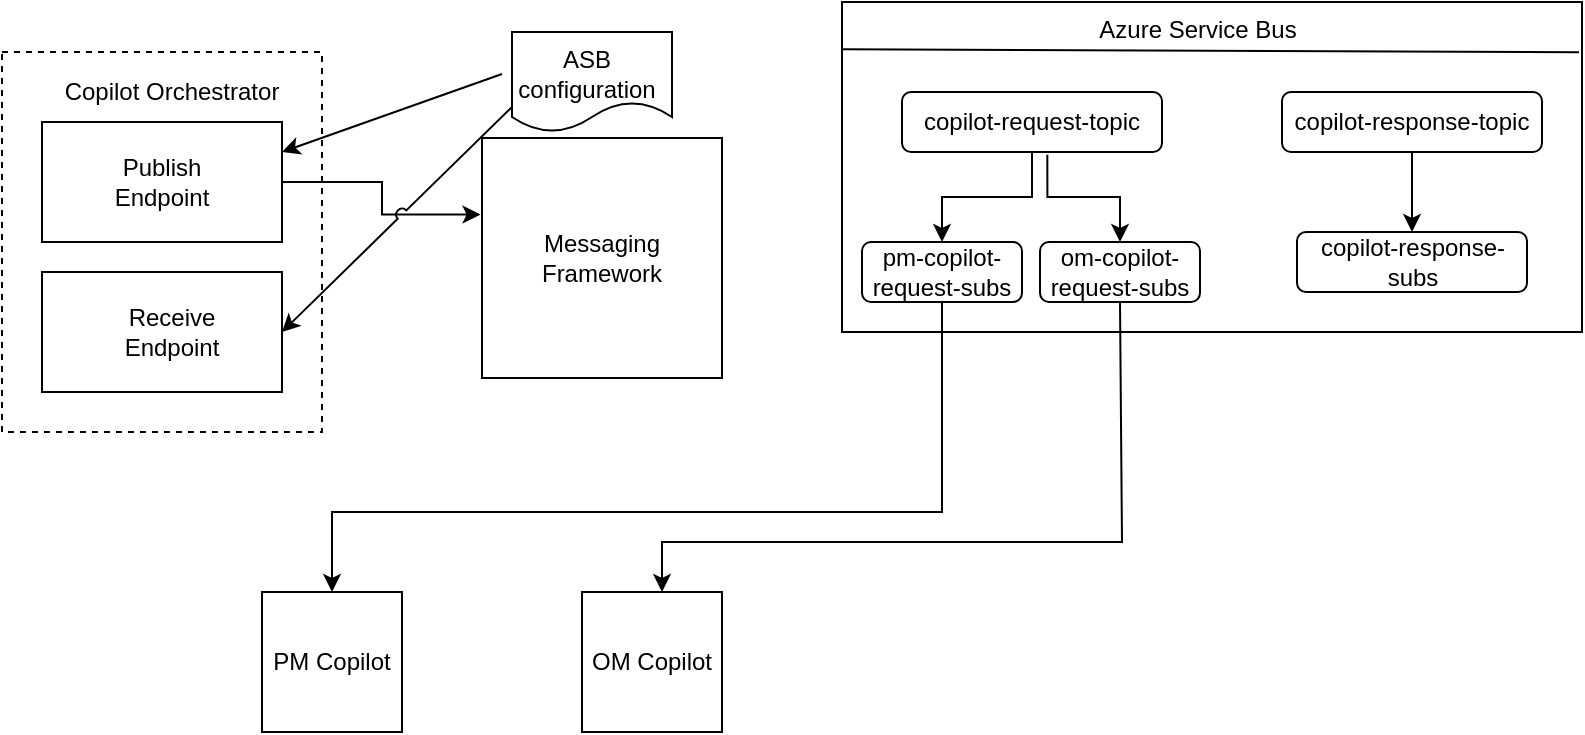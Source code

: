 <mxfile version="26.1.0">
  <diagram name="Page-1" id="7AfA_4SxP4-6Hks9ONcf">
    <mxGraphModel dx="776" dy="453" grid="1" gridSize="10" guides="1" tooltips="1" connect="1" arrows="1" fold="1" page="1" pageScale="1" pageWidth="850" pageHeight="1100" math="0" shadow="0">
      <root>
        <mxCell id="0" />
        <mxCell id="1" parent="0" />
        <mxCell id="dVt-Q3bBDwoEB7LZhShj-40" value="" style="rounded=0;whiteSpace=wrap;html=1;" vertex="1" parent="1">
          <mxGeometry x="430" y="85" width="370" height="165" as="geometry" />
        </mxCell>
        <mxCell id="dVt-Q3bBDwoEB7LZhShj-8" value="" style="rounded=0;whiteSpace=wrap;html=1;dashed=1;" vertex="1" parent="1">
          <mxGeometry x="10" y="110" width="160" height="190" as="geometry" />
        </mxCell>
        <mxCell id="dVt-Q3bBDwoEB7LZhShj-5" value="" style="rounded=0;whiteSpace=wrap;html=1;" vertex="1" parent="1">
          <mxGeometry x="30" y="145" width="120" height="60" as="geometry" />
        </mxCell>
        <mxCell id="dVt-Q3bBDwoEB7LZhShj-3" value="Publish Endpoint" style="text;html=1;align=center;verticalAlign=middle;whiteSpace=wrap;rounded=0;" vertex="1" parent="1">
          <mxGeometry x="60" y="160" width="60" height="30" as="geometry" />
        </mxCell>
        <mxCell id="dVt-Q3bBDwoEB7LZhShj-6" value="" style="rounded=0;whiteSpace=wrap;html=1;" vertex="1" parent="1">
          <mxGeometry x="30" y="220" width="120" height="60" as="geometry" />
        </mxCell>
        <mxCell id="dVt-Q3bBDwoEB7LZhShj-7" value="Receive Endpoint" style="text;html=1;align=center;verticalAlign=middle;whiteSpace=wrap;rounded=0;" vertex="1" parent="1">
          <mxGeometry x="60" y="230" width="70" height="40" as="geometry" />
        </mxCell>
        <mxCell id="dVt-Q3bBDwoEB7LZhShj-10" value="Copilot Orchestrator" style="text;html=1;align=center;verticalAlign=middle;whiteSpace=wrap;rounded=0;" vertex="1" parent="1">
          <mxGeometry x="20" y="115" width="150" height="30" as="geometry" />
        </mxCell>
        <mxCell id="dVt-Q3bBDwoEB7LZhShj-15" value="" style="shape=document;whiteSpace=wrap;html=1;boundedLbl=1;" vertex="1" parent="1">
          <mxGeometry x="265" y="100" width="80" height="50" as="geometry" />
        </mxCell>
        <mxCell id="dVt-Q3bBDwoEB7LZhShj-16" value="ASB &lt;br&gt;configuration" style="text;html=1;align=center;verticalAlign=middle;whiteSpace=wrap;rounded=0;" vertex="1" parent="1">
          <mxGeometry x="260" y="106" width="85" height="30" as="geometry" />
        </mxCell>
        <mxCell id="dVt-Q3bBDwoEB7LZhShj-18" value="Messaging &lt;br&gt;Framework" style="whiteSpace=wrap;html=1;aspect=fixed;" vertex="1" parent="1">
          <mxGeometry x="250" y="153" width="120" height="120" as="geometry" />
        </mxCell>
        <mxCell id="dVt-Q3bBDwoEB7LZhShj-20" value="" style="endArrow=none;html=1;rounded=0;exitX=0;exitY=0.143;exitDx=0;exitDy=0;exitPerimeter=0;entryX=0.996;entryY=0.152;entryDx=0;entryDy=0;entryPerimeter=0;" edge="1" parent="1" source="dVt-Q3bBDwoEB7LZhShj-40" target="dVt-Q3bBDwoEB7LZhShj-40">
          <mxGeometry width="50" height="50" relative="1" as="geometry">
            <mxPoint x="440" y="120" as="sourcePoint" />
            <mxPoint x="600" y="120" as="targetPoint" />
          </mxGeometry>
        </mxCell>
        <mxCell id="dVt-Q3bBDwoEB7LZhShj-21" value="Azure Service Bus" style="text;html=1;align=center;verticalAlign=middle;whiteSpace=wrap;rounded=0;" vertex="1" parent="1">
          <mxGeometry x="518" y="90" width="180" height="17" as="geometry" />
        </mxCell>
        <mxCell id="dVt-Q3bBDwoEB7LZhShj-25" style="edgeStyle=orthogonalEdgeStyle;rounded=0;orthogonalLoop=1;jettySize=auto;html=1;entryX=0.5;entryY=0;entryDx=0;entryDy=0;" edge="1" parent="1" source="dVt-Q3bBDwoEB7LZhShj-22" target="dVt-Q3bBDwoEB7LZhShj-23">
          <mxGeometry relative="1" as="geometry" />
        </mxCell>
        <mxCell id="dVt-Q3bBDwoEB7LZhShj-22" value="copilot-request-topic" style="rounded=1;whiteSpace=wrap;html=1;" vertex="1" parent="1">
          <mxGeometry x="460" y="130" width="130" height="30" as="geometry" />
        </mxCell>
        <mxCell id="dVt-Q3bBDwoEB7LZhShj-50" style="edgeStyle=orthogonalEdgeStyle;rounded=0;orthogonalLoop=1;jettySize=auto;html=1;entryX=0.5;entryY=0;entryDx=0;entryDy=0;exitX=0.5;exitY=1;exitDx=0;exitDy=0;" edge="1" parent="1" source="dVt-Q3bBDwoEB7LZhShj-23" target="dVt-Q3bBDwoEB7LZhShj-48">
          <mxGeometry relative="1" as="geometry">
            <mxPoint x="480" y="301" as="sourcePoint" />
            <mxPoint x="177.5" y="460" as="targetPoint" />
            <Array as="points">
              <mxPoint x="480" y="340" />
              <mxPoint x="175" y="340" />
            </Array>
          </mxGeometry>
        </mxCell>
        <mxCell id="dVt-Q3bBDwoEB7LZhShj-23" value="pm-copilot-request-subs" style="rounded=1;whiteSpace=wrap;html=1;" vertex="1" parent="1">
          <mxGeometry x="440" y="205" width="80" height="30" as="geometry" />
        </mxCell>
        <mxCell id="dVt-Q3bBDwoEB7LZhShj-24" value="om-copilot-request-subs" style="rounded=1;whiteSpace=wrap;html=1;" vertex="1" parent="1">
          <mxGeometry x="529" y="205" width="80" height="30" as="geometry" />
        </mxCell>
        <mxCell id="dVt-Q3bBDwoEB7LZhShj-27" style="edgeStyle=orthogonalEdgeStyle;rounded=0;orthogonalLoop=1;jettySize=auto;html=1;entryX=-0.006;entryY=0.319;entryDx=0;entryDy=0;entryPerimeter=0;" edge="1" parent="1" source="dVt-Q3bBDwoEB7LZhShj-5" target="dVt-Q3bBDwoEB7LZhShj-18">
          <mxGeometry relative="1" as="geometry" />
        </mxCell>
        <mxCell id="dVt-Q3bBDwoEB7LZhShj-29" value="" style="endArrow=classic;html=1;rounded=0;entryX=1;entryY=0.25;entryDx=0;entryDy=0;" edge="1" parent="1" target="dVt-Q3bBDwoEB7LZhShj-5">
          <mxGeometry width="50" height="50" relative="1" as="geometry">
            <mxPoint x="260" y="121" as="sourcePoint" />
            <mxPoint x="200" y="170" as="targetPoint" />
          </mxGeometry>
        </mxCell>
        <mxCell id="dVt-Q3bBDwoEB7LZhShj-30" value="" style="endArrow=classic;html=1;rounded=0;exitX=0;exitY=0.75;exitDx=0;exitDy=0;entryX=1;entryY=0.5;entryDx=0;entryDy=0;jumpStyle=arc;" edge="1" parent="1" source="dVt-Q3bBDwoEB7LZhShj-15" target="dVt-Q3bBDwoEB7LZhShj-6">
          <mxGeometry width="50" height="50" relative="1" as="geometry">
            <mxPoint x="270" y="131" as="sourcePoint" />
            <mxPoint x="160" y="170" as="targetPoint" />
          </mxGeometry>
        </mxCell>
        <mxCell id="dVt-Q3bBDwoEB7LZhShj-31" style="edgeStyle=orthogonalEdgeStyle;rounded=0;orthogonalLoop=1;jettySize=auto;html=1;entryX=0.5;entryY=0;entryDx=0;entryDy=0;exitX=0.559;exitY=1.044;exitDx=0;exitDy=0;exitPerimeter=0;" edge="1" parent="1" source="dVt-Q3bBDwoEB7LZhShj-22" target="dVt-Q3bBDwoEB7LZhShj-24">
          <mxGeometry relative="1" as="geometry">
            <mxPoint x="525" y="170" as="sourcePoint" />
            <mxPoint x="490" y="210" as="targetPoint" />
          </mxGeometry>
        </mxCell>
        <mxCell id="dVt-Q3bBDwoEB7LZhShj-43" style="edgeStyle=orthogonalEdgeStyle;rounded=0;orthogonalLoop=1;jettySize=auto;html=1;entryX=0.5;entryY=0;entryDx=0;entryDy=0;" edge="1" parent="1" source="dVt-Q3bBDwoEB7LZhShj-44" target="dVt-Q3bBDwoEB7LZhShj-45">
          <mxGeometry relative="1" as="geometry" />
        </mxCell>
        <mxCell id="dVt-Q3bBDwoEB7LZhShj-44" value="copilot-response-topic" style="rounded=1;whiteSpace=wrap;html=1;" vertex="1" parent="1">
          <mxGeometry x="650" y="130" width="130" height="30" as="geometry" />
        </mxCell>
        <mxCell id="dVt-Q3bBDwoEB7LZhShj-45" value="copilot-response-subs" style="rounded=1;whiteSpace=wrap;html=1;" vertex="1" parent="1">
          <mxGeometry x="657.5" y="200" width="115" height="30" as="geometry" />
        </mxCell>
        <mxCell id="dVt-Q3bBDwoEB7LZhShj-48" value="PM Copilot" style="whiteSpace=wrap;html=1;aspect=fixed;" vertex="1" parent="1">
          <mxGeometry x="140" y="380" width="70" height="70" as="geometry" />
        </mxCell>
        <mxCell id="dVt-Q3bBDwoEB7LZhShj-49" value="OM Copilot" style="whiteSpace=wrap;html=1;aspect=fixed;" vertex="1" parent="1">
          <mxGeometry x="300" y="380" width="70" height="70" as="geometry" />
        </mxCell>
        <mxCell id="dVt-Q3bBDwoEB7LZhShj-53" style="edgeStyle=orthogonalEdgeStyle;rounded=0;orthogonalLoop=1;jettySize=auto;html=1;exitX=0.5;exitY=1;exitDx=0;exitDy=0;jumpStyle=arc;" edge="1" parent="1" source="dVt-Q3bBDwoEB7LZhShj-24">
          <mxGeometry relative="1" as="geometry">
            <mxPoint x="645" y="250" as="sourcePoint" />
            <mxPoint x="340" y="380" as="targetPoint" />
            <Array as="points">
              <mxPoint x="569" y="250" />
              <mxPoint x="570" y="250" />
              <mxPoint x="570" y="355" />
              <mxPoint x="340" y="355" />
            </Array>
          </mxGeometry>
        </mxCell>
      </root>
    </mxGraphModel>
  </diagram>
</mxfile>
